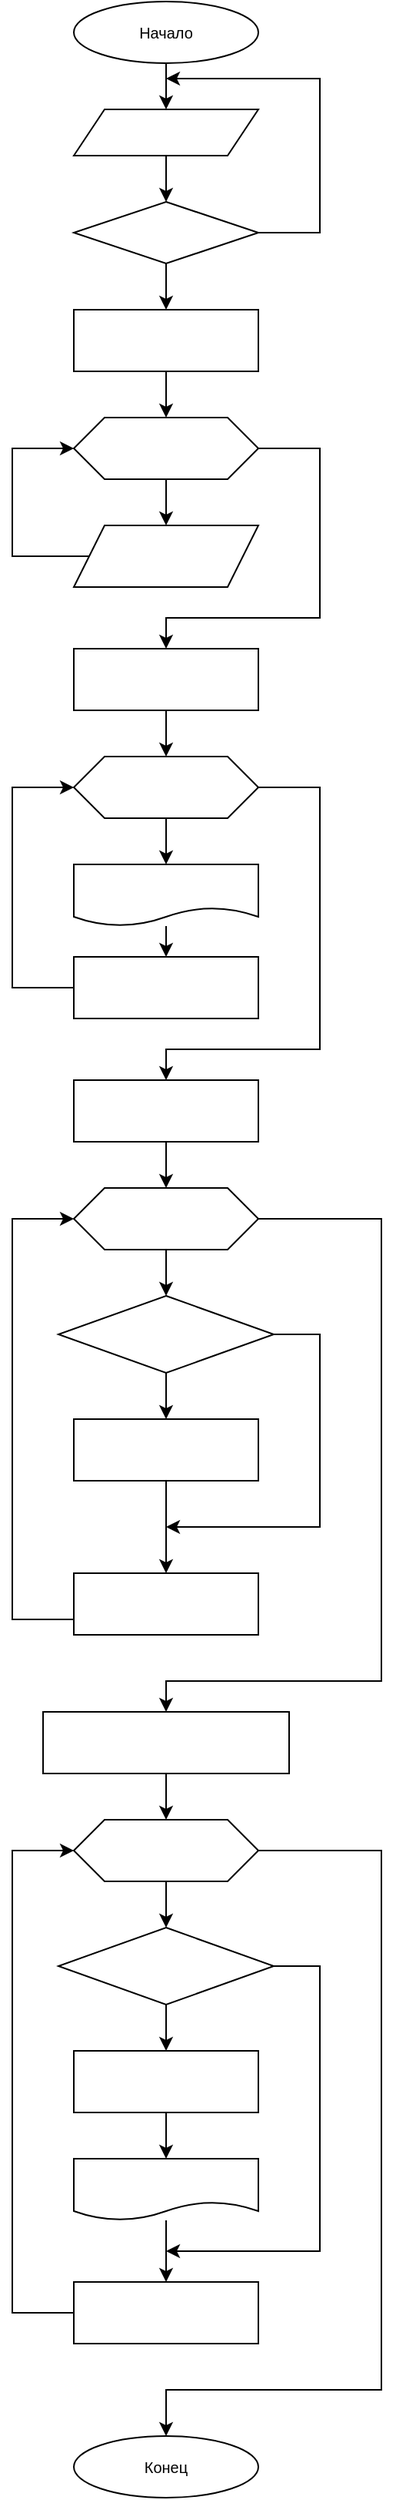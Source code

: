 <mxfile><diagram id="Gi0nfGOof33um8310omO" name="Страница 1"><mxGraphModel dx="1045" dy="1866" grid="1" gridSize="10" guides="1" tooltips="1" connect="1" arrows="1" fold="1" page="1" pageScale="1" pageWidth="827" pageHeight="1169" background="none" math="0" shadow="0"><root><mxCell id="0"/><mxCell id="1" parent="0"/><mxCell id="11" style="edgeStyle=none;html=1;entryX=0.5;entryY=0;entryDx=0;entryDy=0;fontSize=10;fontColor=#FFFFFF;rounded=0;" parent="1" source="2" target="7" edge="1"><mxGeometry relative="1" as="geometry"/></mxCell><mxCell id="2" value="&lt;font style=&quot;font-size: 10px&quot;&gt;Начало&lt;/font&gt;" style="ellipse;whiteSpace=wrap;html=1;rounded=0;" parent="1" vertex="1"><mxGeometry x="80" y="-1150" width="120" height="40" as="geometry"/></mxCell><mxCell id="100" value="" style="edgeStyle=none;html=1;" parent="1" source="7" target="99" edge="1"><mxGeometry relative="1" as="geometry"/></mxCell><mxCell id="7" value="&lt;span style=&quot;font-family: &amp;#34;consolas&amp;#34; , &amp;#34;courier new&amp;#34; , monospace&quot;&gt;&lt;font style=&quot;font-size: 10px&quot;&gt;length&lt;/font&gt;&lt;/span&gt;" style="shape=parallelogram;perimeter=parallelogramPerimeter;whiteSpace=wrap;html=1;fixedSize=1;labelBackgroundColor=none;fontSize=10;fontColor=#FFFFFF;rounded=0;" parent="1" vertex="1"><mxGeometry x="80" y="-1080" width="120" height="30" as="geometry"/></mxCell><mxCell id="13" value="" style="edgeStyle=none;html=1;fontSize=10;fontColor=#FFFFFF;rounded=0;" parent="1" source="8" edge="1"><mxGeometry relative="1" as="geometry"><mxPoint x="140" y="-880" as="targetPoint"/></mxGeometry></mxCell><mxCell id="8" value="textArray.Length = length&lt;br&gt;i = 0" style="rounded=0;whiteSpace=wrap;html=1;labelBackgroundColor=none;fontSize=10;fontColor=#FFFFFF;" parent="1" vertex="1"><mxGeometry x="80" y="-950" width="120" height="40" as="geometry"/></mxCell><mxCell id="17" style="edgeStyle=none;html=1;entryX=0;entryY=0.5;entryDx=0;entryDy=0;fontSize=10;fontColor=#FFFFFF;rounded=0;" parent="1" source="15" edge="1"><mxGeometry relative="1" as="geometry"><Array as="points"><mxPoint x="40" y="-790"/><mxPoint x="40" y="-860"/></Array><mxPoint x="80" y="-860" as="targetPoint"/></mxGeometry></mxCell><mxCell id="15" value="&lt;span&gt;textArray[i]&lt;br&gt;i++&lt;br&gt;&lt;/span&gt;" style="shape=parallelogram;perimeter=parallelogramPerimeter;whiteSpace=wrap;html=1;fixedSize=1;labelBackgroundColor=none;fontSize=10;fontColor=#FFFFFF;rounded=0;" parent="1" vertex="1"><mxGeometry x="80" y="-810" width="120" height="40" as="geometry"/></mxCell><mxCell id="20" value="" style="endArrow=classic;html=1;fontSize=10;fontColor=#FFFFFF;exitX=1;exitY=0.5;exitDx=0;exitDy=0;rounded=0;" parent="1" edge="1"><mxGeometry relative="1" as="geometry"><mxPoint x="200" y="-860" as="sourcePoint"/><mxPoint x="140" y="-730" as="targetPoint"/><Array as="points"><mxPoint x="240" y="-860"/><mxPoint x="240" y="-750"/><mxPoint x="140" y="-750"/></Array></mxGeometry></mxCell><mxCell id="21" value="false" style="edgeLabel;resizable=0;html=1;align=center;verticalAlign=middle;labelBackgroundColor=none;fontSize=10;fontColor=#FFFFFF;rounded=0;" parent="20" connectable="0" vertex="1"><mxGeometry relative="1" as="geometry"><mxPoint x="-20" y="-115" as="offset"/></mxGeometry></mxCell><mxCell id="106" value="false" style="edgeLabel;resizable=0;html=1;align=center;verticalAlign=middle;labelBackgroundColor=none;fontSize=10;fontColor=#FFFFFF;rounded=0;" parent="20" connectable="0" vertex="1"><mxGeometry relative="1" as="geometry"><mxPoint x="-20" y="-245" as="offset"/></mxGeometry></mxCell><mxCell id="22" value="" style="endArrow=classic;html=1;fontSize=10;fontColor=#FFFFFF;exitX=0.5;exitY=1;exitDx=0;exitDy=0;entryX=0.5;entryY=0;entryDx=0;entryDy=0;rounded=0;" parent="1" target="15" edge="1"><mxGeometry relative="1" as="geometry"><mxPoint x="140" y="-840" as="sourcePoint"/><mxPoint x="230" y="-830" as="targetPoint"/></mxGeometry></mxCell><mxCell id="23" value="true" style="edgeLabel;resizable=0;html=1;align=center;verticalAlign=middle;labelBackgroundColor=none;fontSize=10;fontColor=#FFFFFF;rounded=0;" parent="22" connectable="0" vertex="1"><mxGeometry relative="1" as="geometry"><mxPoint x="10" as="offset"/></mxGeometry></mxCell><mxCell id="28" style="edgeStyle=none;html=1;entryX=0;entryY=0.5;entryDx=0;entryDy=0;fontSize=10;fontColor=#FFFFFF;exitX=0;exitY=0.5;exitDx=0;exitDy=0;rounded=0;" parent="1" source="89" edge="1"><mxGeometry relative="1" as="geometry"><mxPoint x="90" y="-570" as="sourcePoint"/><Array as="points"><mxPoint x="40" y="-510"/><mxPoint x="40" y="-640"/></Array><mxPoint x="80" y="-640" as="targetPoint"/></mxGeometry></mxCell><mxCell id="30" value="" style="endArrow=classic;html=1;fontSize=10;fontColor=#FFFFFF;exitX=1;exitY=0.5;exitDx=0;exitDy=0;rounded=0;" parent="1" edge="1"><mxGeometry relative="1" as="geometry"><mxPoint x="200" y="-640" as="sourcePoint"/><mxPoint x="140" y="-450" as="targetPoint"/><Array as="points"><mxPoint x="240" y="-640"/><mxPoint x="240" y="-470"/><mxPoint x="140" y="-470"/></Array></mxGeometry></mxCell><mxCell id="31" value="false" style="edgeLabel;resizable=0;html=1;align=center;verticalAlign=middle;labelBackgroundColor=none;fontSize=10;fontColor=#FFFFFF;rounded=0;" parent="30" connectable="0" vertex="1"><mxGeometry relative="1" as="geometry"><mxPoint x="-20" y="-135" as="offset"/></mxGeometry></mxCell><mxCell id="32" value="" style="endArrow=classic;html=1;fontSize=10;fontColor=#FFFFFF;exitX=0.5;exitY=1;exitDx=0;exitDy=0;entryX=0.5;entryY=0;entryDx=0;entryDy=0;rounded=0;" parent="1" edge="1"><mxGeometry relative="1" as="geometry"><mxPoint x="140" y="-620" as="sourcePoint"/><mxPoint x="140" y="-590" as="targetPoint"/></mxGeometry></mxCell><mxCell id="33" value="true" style="edgeLabel;resizable=0;html=1;align=center;verticalAlign=middle;labelBackgroundColor=none;fontSize=10;fontColor=#FFFFFF;rounded=0;" parent="32" connectable="0" vertex="1"><mxGeometry relative="1" as="geometry"><mxPoint x="10" as="offset"/></mxGeometry></mxCell><mxCell id="91" value="" style="edgeStyle=none;html=1;fontSize=10;fontColor=#FFFFFF;rounded=0;" parent="1" source="34" target="89" edge="1"><mxGeometry relative="1" as="geometry"/></mxCell><mxCell id="34" value="&lt;span&gt;textArray[l]&lt;/span&gt;" style="shape=document;whiteSpace=wrap;html=1;boundedLbl=1;labelBackgroundColor=none;fontSize=10;fontColor=#FFFFFF;rounded=0;" parent="1" vertex="1"><mxGeometry x="80" y="-590" width="120" height="40" as="geometry"/></mxCell><mxCell id="36" value="" style="edgeStyle=none;html=1;fontSize=10;fontColor=#FFFFFF;rounded=0;" parent="1" source="35" edge="1"><mxGeometry relative="1" as="geometry"><Array as="points"><mxPoint x="140" y="-670"/></Array><mxPoint x="140" y="-660" as="targetPoint"/></mxGeometry></mxCell><mxCell id="35" value="&lt;span&gt;l = 0&lt;/span&gt;" style="rounded=0;whiteSpace=wrap;html=1;labelBackgroundColor=none;fontSize=10;fontColor=#FFFFFF;" parent="1" vertex="1"><mxGeometry x="80" y="-730" width="120" height="40" as="geometry"/></mxCell><mxCell id="40" value="" style="endArrow=classic;html=1;fontSize=10;fontColor=#FFFFFF;exitX=1;exitY=0.5;exitDx=0;exitDy=0;rounded=0;" parent="1" edge="1"><mxGeometry relative="1" as="geometry"><mxPoint x="200" y="-360" as="sourcePoint"/><mxPoint x="140" y="-40" as="targetPoint"/><Array as="points"><mxPoint x="280" y="-360"/><mxPoint x="280" y="-60"/><mxPoint x="140" y="-60"/></Array></mxGeometry></mxCell><mxCell id="42" value="" style="endArrow=classic;html=1;fontSize=10;fontColor=#FFFFFF;exitX=0.5;exitY=1;exitDx=0;exitDy=0;entryX=0.5;entryY=0;entryDx=0;entryDy=0;rounded=0;" parent="1" edge="1"><mxGeometry relative="1" as="geometry"><mxPoint x="140" y="-340" as="sourcePoint"/><mxPoint x="140" y="-310" as="targetPoint"/></mxGeometry></mxCell><mxCell id="43" value="true" style="edgeLabel;resizable=0;html=1;align=center;verticalAlign=middle;labelBackgroundColor=none;fontSize=10;fontColor=#FFFFFF;rounded=0;" parent="42" connectable="0" vertex="1"><mxGeometry relative="1" as="geometry"><mxPoint x="10" as="offset"/></mxGeometry></mxCell><mxCell id="45" value="" style="edgeStyle=none;html=1;fontSize=10;fontColor=#FFFFFF;rounded=0;" parent="1" source="46" edge="1"><mxGeometry relative="1" as="geometry"><Array as="points"><mxPoint x="140" y="-390"/></Array><mxPoint x="140" y="-380" as="targetPoint"/></mxGeometry></mxCell><mxCell id="46" value="&lt;span&gt;newLength = 0&lt;br&gt;j = 0&lt;br&gt;&lt;/span&gt;" style="rounded=0;whiteSpace=wrap;html=1;labelBackgroundColor=none;fontSize=10;fontColor=#FFFFFF;" parent="1" vertex="1"><mxGeometry x="80" y="-450" width="120" height="40" as="geometry"/></mxCell><mxCell id="47" value="textArray[j].Length &amp;lt;= 3" style="rhombus;whiteSpace=wrap;html=1;labelBackgroundColor=none;fontSize=10;fontColor=#FFFFFF;rounded=0;" parent="1" vertex="1"><mxGeometry x="70" y="-310" width="140" height="50" as="geometry"/></mxCell><mxCell id="48" value="" style="endArrow=classic;html=1;fontSize=10;fontColor=#FFFFFF;exitX=0.5;exitY=1;exitDx=0;exitDy=0;rounded=0;" parent="1" source="47" edge="1"><mxGeometry relative="1" as="geometry"><mxPoint x="100" y="-220" as="sourcePoint"/><mxPoint x="140" y="-230" as="targetPoint"/></mxGeometry></mxCell><mxCell id="49" value="true" style="edgeLabel;resizable=0;html=1;align=center;verticalAlign=middle;labelBackgroundColor=none;fontSize=10;fontColor=#FFFFFF;rounded=0;" parent="48" connectable="0" vertex="1"><mxGeometry relative="1" as="geometry"><mxPoint x="10" as="offset"/></mxGeometry></mxCell><mxCell id="54" value="" style="edgeStyle=none;html=1;fontSize=10;fontColor=#FFFFFF;rounded=0;" parent="1" source="50" target="53" edge="1"><mxGeometry relative="1" as="geometry"/></mxCell><mxCell id="50" value="&lt;span&gt;newLength++&lt;br&gt;&lt;/span&gt;" style="rounded=0;whiteSpace=wrap;html=1;labelBackgroundColor=none;fontSize=10;fontColor=#FFFFFF;" parent="1" vertex="1"><mxGeometry x="80" y="-230" width="120" height="40" as="geometry"/></mxCell><mxCell id="51" value="" style="endArrow=classic;html=1;fontSize=10;fontColor=#FFFFFF;exitX=1;exitY=0.5;exitDx=0;exitDy=0;rounded=0;" parent="1" source="47" edge="1"><mxGeometry relative="1" as="geometry"><mxPoint x="280" y="-210" as="sourcePoint"/><mxPoint x="140" y="-160" as="targetPoint"/><Array as="points"><mxPoint x="240" y="-285"/><mxPoint x="240" y="-160"/></Array></mxGeometry></mxCell><mxCell id="52" value="false" style="edgeLabel;resizable=0;html=1;align=center;verticalAlign=middle;labelBackgroundColor=none;fontSize=10;fontColor=#FFFFFF;rounded=0;" parent="51" connectable="0" vertex="1"><mxGeometry relative="1" as="geometry"><mxPoint x="-30" y="-112" as="offset"/></mxGeometry></mxCell><mxCell id="53" value="&lt;span&gt;j++&lt;br&gt;&lt;/span&gt;" style="rounded=0;whiteSpace=wrap;html=1;labelBackgroundColor=none;fontSize=10;fontColor=#FFFFFF;" parent="1" vertex="1"><mxGeometry x="80" y="-130" width="120" height="40" as="geometry"/></mxCell><mxCell id="55" value="" style="endArrow=classic;html=1;fontSize=10;fontColor=#FFFFFF;entryX=0;entryY=0.5;entryDx=0;entryDy=0;exitX=0;exitY=0.75;exitDx=0;exitDy=0;rounded=0;" parent="1" source="53" edge="1"><mxGeometry relative="1" as="geometry"><mxPoint x="-10" y="-100" as="sourcePoint"/><mxPoint x="80" y="-360" as="targetPoint"/><Array as="points"><mxPoint x="40" y="-100"/><mxPoint x="40" y="-360"/></Array></mxGeometry></mxCell><mxCell id="57" value="false" style="edgeLabel;resizable=0;html=1;align=center;verticalAlign=middle;labelBackgroundColor=none;fontSize=10;fontColor=#FFFFFF;rounded=0;" parent="1" connectable="0" vertex="1"><mxGeometry x="220" y="-369.997" as="geometry"/></mxCell><mxCell id="73" value="" style="endArrow=classic;html=1;fontSize=10;fontColor=#FFFFFF;exitX=1;exitY=0.5;exitDx=0;exitDy=0;rounded=0;" parent="1" edge="1"><mxGeometry relative="1" as="geometry"><mxPoint x="200" y="50" as="sourcePoint"/><mxPoint x="140" y="430" as="targetPoint"/><Array as="points"><mxPoint x="280" y="50"/><mxPoint x="280" y="400"/><mxPoint x="140" y="400"/></Array></mxGeometry></mxCell><mxCell id="74" value="" style="endArrow=classic;html=1;fontSize=10;fontColor=#FFFFFF;exitX=0.5;exitY=1;exitDx=0;exitDy=0;entryX=0.5;entryY=0;entryDx=0;entryDy=0;rounded=0;" parent="1" edge="1"><mxGeometry relative="1" as="geometry"><mxPoint x="140" y="70" as="sourcePoint"/><mxPoint x="140" y="100" as="targetPoint"/></mxGeometry></mxCell><mxCell id="75" value="true" style="edgeLabel;resizable=0;html=1;align=center;verticalAlign=middle;labelBackgroundColor=none;fontSize=10;fontColor=#FFFFFF;rounded=0;" parent="74" connectable="0" vertex="1"><mxGeometry relative="1" as="geometry"><mxPoint x="10" as="offset"/></mxGeometry></mxCell><mxCell id="76" value="textArray[k].Length &amp;lt;= 3" style="rhombus;whiteSpace=wrap;html=1;labelBackgroundColor=none;fontSize=10;fontColor=#FFFFFF;rounded=0;" parent="1" vertex="1"><mxGeometry x="70" y="100" width="140" height="50" as="geometry"/></mxCell><mxCell id="77" value="" style="endArrow=classic;html=1;fontSize=10;fontColor=#FFFFFF;exitX=0.5;exitY=1;exitDx=0;exitDy=0;rounded=0;" parent="1" source="76" edge="1"><mxGeometry relative="1" as="geometry"><mxPoint x="100" y="190" as="sourcePoint"/><mxPoint x="140" y="180" as="targetPoint"/></mxGeometry></mxCell><mxCell id="78" value="true" style="edgeLabel;resizable=0;html=1;align=center;verticalAlign=middle;labelBackgroundColor=none;fontSize=10;fontColor=#FFFFFF;rounded=0;" parent="77" connectable="0" vertex="1"><mxGeometry relative="1" as="geometry"><mxPoint x="10" as="offset"/></mxGeometry></mxCell><mxCell id="92" value="" style="edgeStyle=none;html=1;fontSize=10;fontColor=#FFFFFF;rounded=0;" parent="1" source="80" target="88" edge="1"><mxGeometry relative="1" as="geometry"/></mxCell><mxCell id="80" value="newTextArray[count] = textArray[k]&lt;span&gt;&lt;br&gt;&lt;/span&gt;" style="rounded=0;whiteSpace=wrap;html=1;labelBackgroundColor=none;fontSize=10;fontColor=#FFFFFF;" parent="1" vertex="1"><mxGeometry x="80" y="180" width="120" height="40" as="geometry"/></mxCell><mxCell id="81" value="" style="endArrow=classic;html=1;fontSize=10;fontColor=#FFFFFF;exitX=1;exitY=0.5;exitDx=0;exitDy=0;rounded=0;" parent="1" source="76" edge="1"><mxGeometry relative="1" as="geometry"><mxPoint x="280" y="200" as="sourcePoint"/><mxPoint x="140" y="310" as="targetPoint"/><Array as="points"><mxPoint x="240" y="125"/><mxPoint x="240" y="310"/><mxPoint x="190" y="310"/></Array></mxGeometry></mxCell><mxCell id="82" value="false" style="edgeLabel;resizable=0;html=1;align=center;verticalAlign=middle;labelBackgroundColor=none;fontSize=10;fontColor=#FFFFFF;rounded=0;" parent="81" connectable="0" vertex="1"><mxGeometry relative="1" as="geometry"><mxPoint x="-22" y="-141" as="offset"/></mxGeometry></mxCell><mxCell id="83" value="&lt;span&gt;k++&lt;br&gt;&lt;/span&gt;" style="rounded=0;whiteSpace=wrap;html=1;labelBackgroundColor=none;fontSize=10;fontColor=#FFFFFF;" parent="1" vertex="1"><mxGeometry x="80" y="330" width="120" height="40" as="geometry"/></mxCell><mxCell id="84" value="" style="endArrow=classic;html=1;fontSize=10;fontColor=#FFFFFF;entryX=0;entryY=0.5;entryDx=0;entryDy=0;exitX=0;exitY=0.5;exitDx=0;exitDy=0;rounded=0;" parent="1" source="83" edge="1"><mxGeometry relative="1" as="geometry"><mxPoint x="-10" y="310" as="sourcePoint"/><mxPoint x="80" y="50" as="targetPoint"/><Array as="points"><mxPoint x="40" y="350"/><mxPoint x="40" y="50"/></Array></mxGeometry></mxCell><mxCell id="85" value="false" style="edgeLabel;resizable=0;html=1;align=center;verticalAlign=middle;labelBackgroundColor=none;fontSize=10;fontColor=#FFFFFF;rounded=0;" parent="1" connectable="0" vertex="1"><mxGeometry x="220" y="40.003" as="geometry"/></mxCell><mxCell id="87" value="" style="edgeStyle=none;html=1;fontSize=10;fontColor=#FFFFFF;rounded=0;" parent="1" source="86" edge="1"><mxGeometry relative="1" as="geometry"><mxPoint x="140" y="30" as="targetPoint"/></mxGeometry></mxCell><mxCell id="86" value="newTextArray.Length = newLength&lt;br&gt;count = 0&lt;br&gt;k = 0" style="rounded=0;whiteSpace=wrap;html=1;labelBackgroundColor=none;fontSize=10;fontColor=#FFFFFF;" parent="1" vertex="1"><mxGeometry x="60" y="-40" width="160" height="40" as="geometry"/></mxCell><mxCell id="93" value="" style="edgeStyle=none;html=1;fontSize=10;fontColor=#FFFFFF;rounded=0;" parent="1" source="88" target="83" edge="1"><mxGeometry relative="1" as="geometry"/></mxCell><mxCell id="88" value="&lt;span&gt;newTextArray[count]&lt;/span&gt;" style="shape=document;whiteSpace=wrap;html=1;boundedLbl=1;labelBackgroundColor=none;fontSize=10;fontColor=#FFFFFF;rounded=0;" parent="1" vertex="1"><mxGeometry x="80" y="250" width="120" height="40" as="geometry"/></mxCell><mxCell id="89" value="l++" style="whiteSpace=wrap;html=1;fontSize=10;fontColor=#FFFFFF;labelBackgroundColor=none;rounded=0;" parent="1" vertex="1"><mxGeometry x="80" y="-530" width="120" height="40" as="geometry"/></mxCell><mxCell id="94" value="&lt;span style=&quot;font-size: 10px&quot;&gt;Конец&lt;/span&gt;" style="ellipse;whiteSpace=wrap;html=1;rounded=0;" parent="1" vertex="1"><mxGeometry x="80" y="430" width="120" height="40" as="geometry"/></mxCell><mxCell id="95" value="&lt;span style=&quot;color: rgb(255 , 255 , 255) ; font-size: 10px&quot;&gt;i &amp;lt;&amp;nbsp; length&lt;/span&gt;" style="shape=hexagon;perimeter=hexagonPerimeter2;whiteSpace=wrap;html=1;fixedSize=1;" parent="1" vertex="1"><mxGeometry x="80" y="-880" width="120" height="40" as="geometry"/></mxCell><mxCell id="96" value="&lt;span style=&quot;color: rgb(255 , 255 , 255) ; font-size: 10px&quot;&gt;k &amp;lt;&amp;nbsp; length&lt;/span&gt;" style="shape=hexagon;perimeter=hexagonPerimeter2;whiteSpace=wrap;html=1;fixedSize=1;" parent="1" vertex="1"><mxGeometry x="80" y="30" width="120" height="40" as="geometry"/></mxCell><mxCell id="97" value="&lt;span style=&quot;color: rgb(255 , 255 , 255) ; font-size: 10px&quot;&gt;l &amp;lt;&amp;nbsp; length&lt;/span&gt;" style="shape=hexagon;perimeter=hexagonPerimeter2;whiteSpace=wrap;html=1;fixedSize=1;" parent="1" vertex="1"><mxGeometry x="80" y="-660" width="120" height="40" as="geometry"/></mxCell><mxCell id="98" value="&lt;span style=&quot;color: rgb(255 , 255 , 255) ; font-size: 10px&quot;&gt;j &amp;lt;&amp;nbsp; length&lt;/span&gt;" style="shape=hexagon;perimeter=hexagonPerimeter2;whiteSpace=wrap;html=1;fixedSize=1;" parent="1" vertex="1"><mxGeometry x="80" y="-380" width="120" height="40" as="geometry"/></mxCell><mxCell id="99" value="&lt;span style=&quot;color: rgb(255 , 255 , 255) ; font-family: &amp;#34;consolas&amp;#34; , &amp;#34;courier new&amp;#34; , monospace ; font-size: 10px&quot;&gt;len&lt;/span&gt;&lt;font color=&quot;#ffffff&quot;&gt;&lt;span style=&quot;font-family: &amp;#34;consolas&amp;#34; , &amp;#34;courier new&amp;#34; , monospace ; font-size: 10px&quot;&gt;gth&amp;nbsp;&lt;/span&gt;&lt;span style=&quot;font-family: &amp;#34;ys text&amp;#34; , &amp;#34;arial&amp;#34; , &amp;#34;helvetica&amp;#34; , sans-serif ; font-size: 16px&quot;&gt;∈ N&lt;/span&gt;&lt;/font&gt;" style="rhombus;whiteSpace=wrap;html=1;" parent="1" vertex="1"><mxGeometry x="80" y="-1020" width="120" height="40" as="geometry"/></mxCell><mxCell id="102" value="" style="endArrow=classic;html=1;fontSize=10;fontColor=#FFFFFF;exitX=0.5;exitY=1;exitDx=0;exitDy=0;entryX=0.5;entryY=0;entryDx=0;entryDy=0;rounded=0;" parent="1" edge="1"><mxGeometry relative="1" as="geometry"><mxPoint x="140" y="-980" as="sourcePoint"/><mxPoint x="140" y="-950" as="targetPoint"/></mxGeometry></mxCell><mxCell id="103" value="true" style="edgeLabel;resizable=0;html=1;align=center;verticalAlign=middle;labelBackgroundColor=none;fontSize=10;fontColor=#FFFFFF;rounded=0;" parent="102" connectable="0" vertex="1"><mxGeometry relative="1" as="geometry"><mxPoint x="10" as="offset"/></mxGeometry></mxCell><mxCell id="104" value="" style="endArrow=classic;html=1;fontSize=10;fontColor=#FFFFFF;exitX=1;exitY=0.5;exitDx=0;exitDy=0;rounded=0;" parent="1" edge="1"><mxGeometry relative="1" as="geometry"><mxPoint x="200" y="-1000" as="sourcePoint"/><mxPoint x="140" y="-1100" as="targetPoint"/><Array as="points"><mxPoint x="240" y="-1000"/><mxPoint x="240" y="-1100"/><mxPoint x="200" y="-1100"/></Array></mxGeometry></mxCell></root></mxGraphModel></diagram></mxfile>